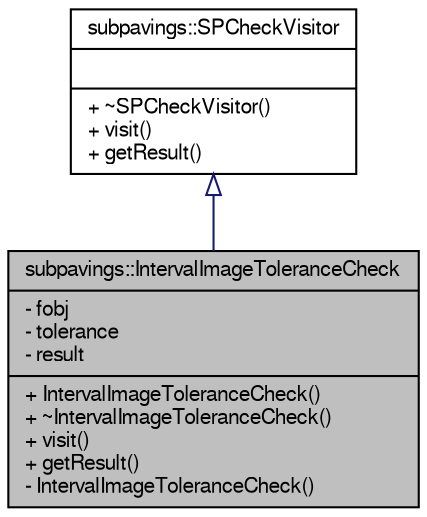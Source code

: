 digraph G
{
  edge [fontname="FreeSans",fontsize="10",labelfontname="FreeSans",labelfontsize="10"];
  node [fontname="FreeSans",fontsize="10",shape=record];
  Node1 [label="{subpavings::IntervalImageToleranceCheck\n|- fobj\l- tolerance\l- result\l|+ IntervalImageToleranceCheck()\l+ ~IntervalImageToleranceCheck()\l+ visit()\l+ getResult()\l- IntervalImageToleranceCheck()\l}",height=0.2,width=0.4,color="black", fillcolor="grey75", style="filled" fontcolor="black"];
  Node2 -> Node1 [dir="back",color="midnightblue",fontsize="10",style="solid",arrowtail="onormal",fontname="FreeSans"];
  Node2 [label="{subpavings::SPCheckVisitor\n||+ ~SPCheckVisitor()\l+ visit()\l+ getResult()\l}",height=0.2,width=0.4,color="black", fillcolor="white", style="filled",URL="$classsubpavings_1_1SPCheckVisitor.shtml"];
}
